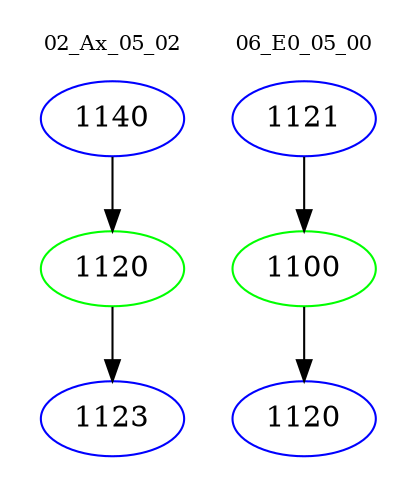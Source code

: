 digraph{
subgraph cluster_0 {
color = white
label = "02_Ax_05_02";
fontsize=10;
T0_1140 [label="1140", color="blue"]
T0_1140 -> T0_1120 [color="black"]
T0_1120 [label="1120", color="green"]
T0_1120 -> T0_1123 [color="black"]
T0_1123 [label="1123", color="blue"]
}
subgraph cluster_1 {
color = white
label = "06_E0_05_00";
fontsize=10;
T1_1121 [label="1121", color="blue"]
T1_1121 -> T1_1100 [color="black"]
T1_1100 [label="1100", color="green"]
T1_1100 -> T1_1120 [color="black"]
T1_1120 [label="1120", color="blue"]
}
}

